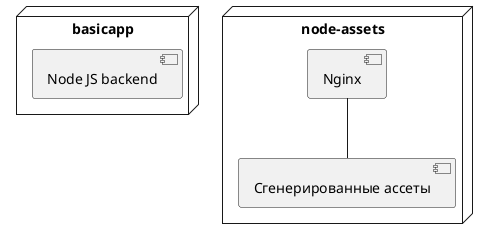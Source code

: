 @startuml

node "basicapp" {
  [Node JS backend]
}

node "node-assets" {
  [Nginx] -- [Сгенерированные ассеты]
}

@enduml
